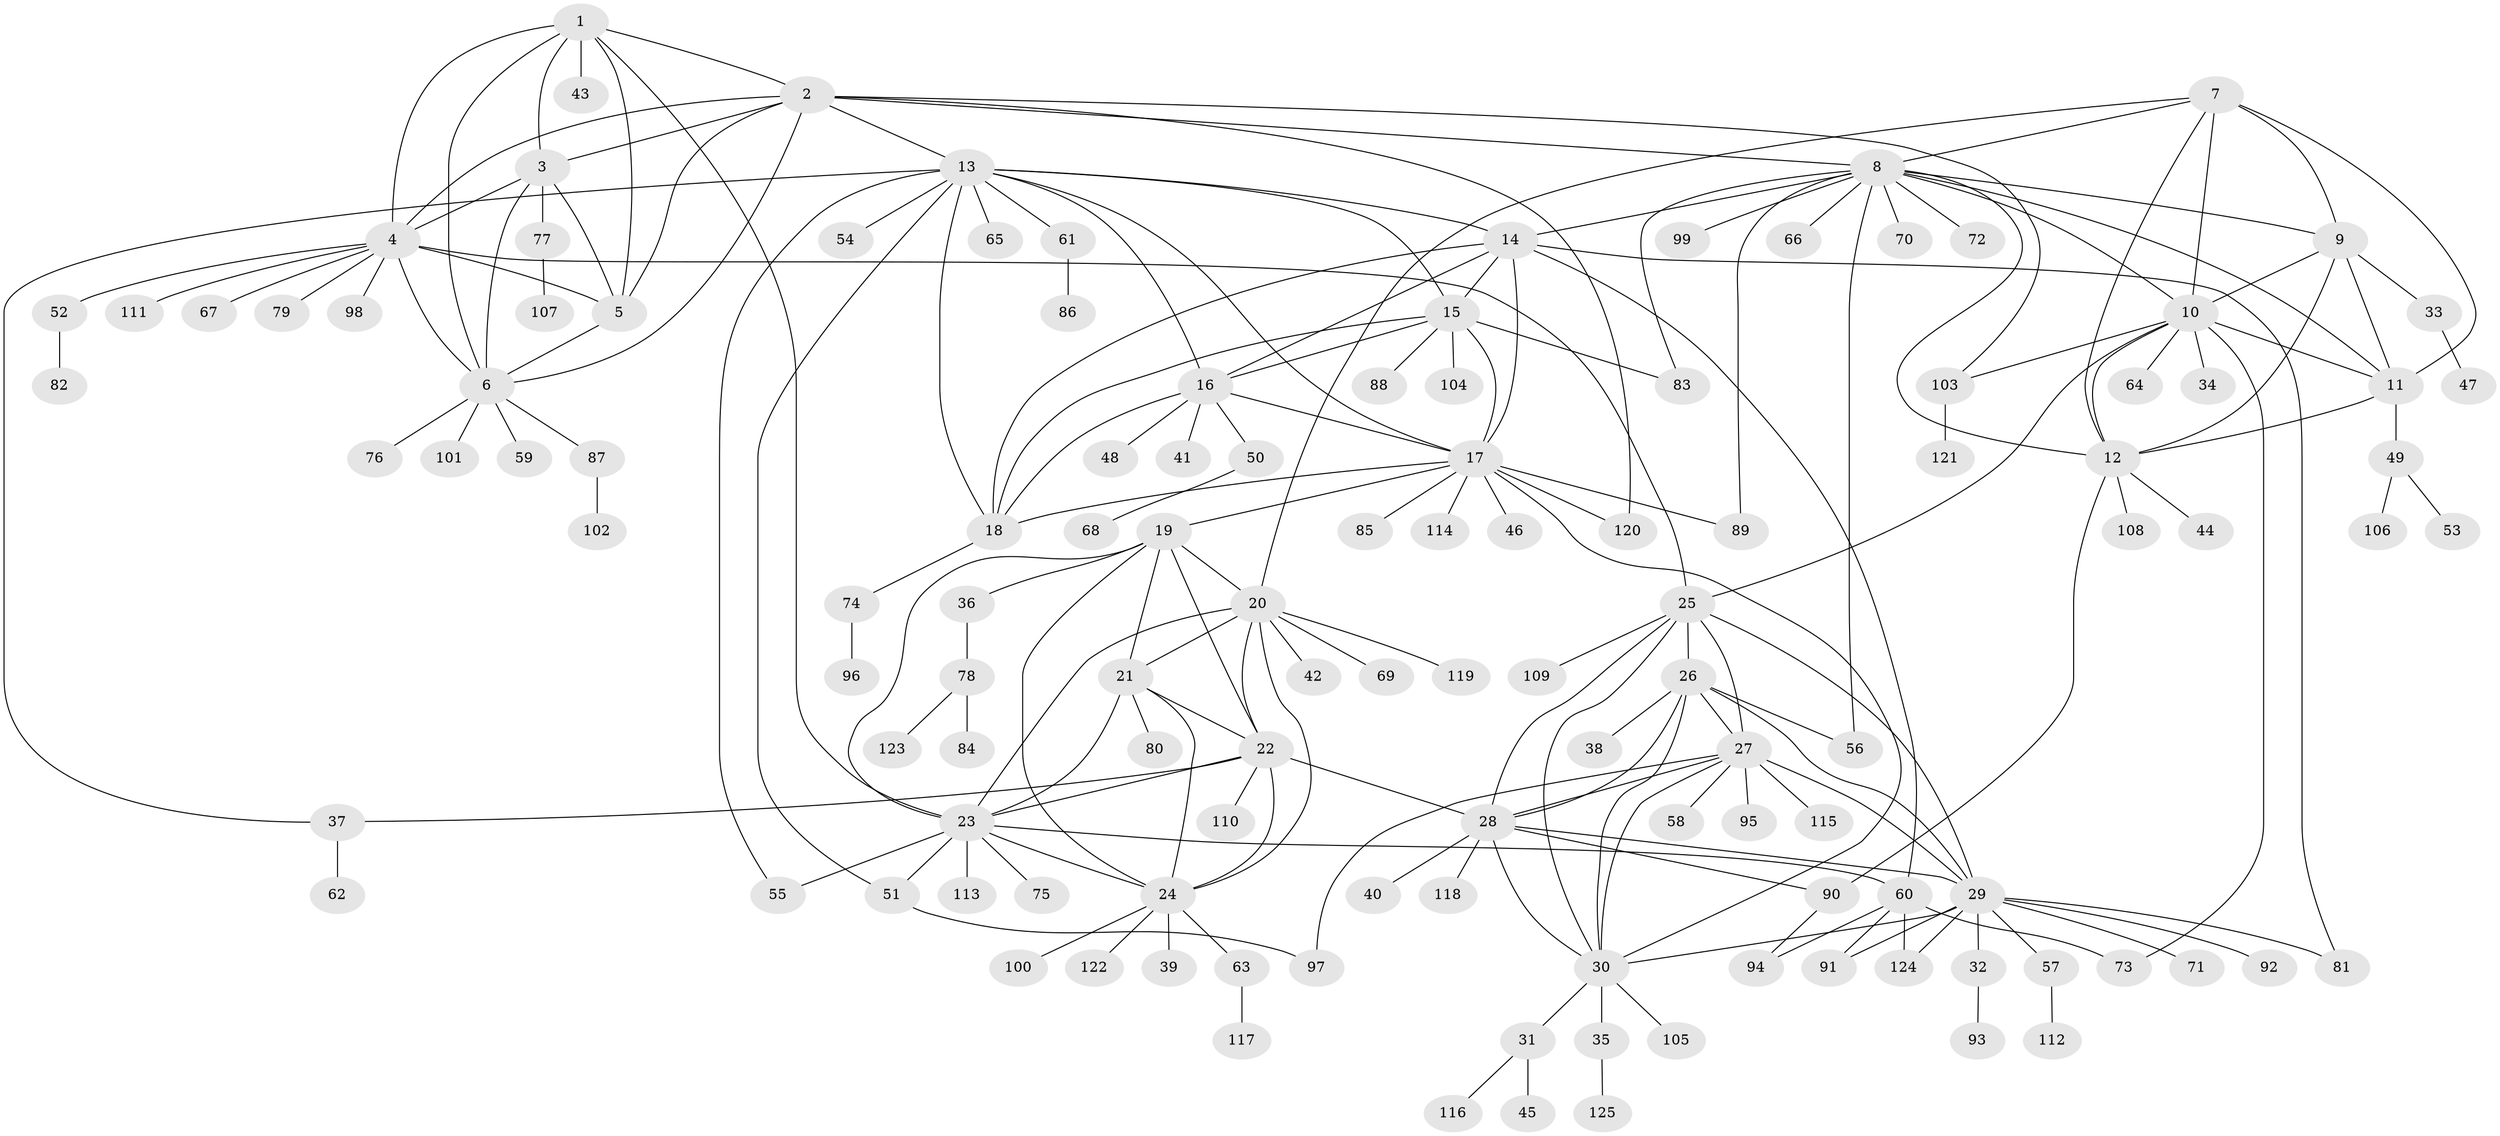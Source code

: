 // Generated by graph-tools (version 1.1) at 2025/02/03/09/25 03:02:36]
// undirected, 125 vertices, 196 edges
graph export_dot {
graph [start="1"]
  node [color=gray90,style=filled];
  1;
  2;
  3;
  4;
  5;
  6;
  7;
  8;
  9;
  10;
  11;
  12;
  13;
  14;
  15;
  16;
  17;
  18;
  19;
  20;
  21;
  22;
  23;
  24;
  25;
  26;
  27;
  28;
  29;
  30;
  31;
  32;
  33;
  34;
  35;
  36;
  37;
  38;
  39;
  40;
  41;
  42;
  43;
  44;
  45;
  46;
  47;
  48;
  49;
  50;
  51;
  52;
  53;
  54;
  55;
  56;
  57;
  58;
  59;
  60;
  61;
  62;
  63;
  64;
  65;
  66;
  67;
  68;
  69;
  70;
  71;
  72;
  73;
  74;
  75;
  76;
  77;
  78;
  79;
  80;
  81;
  82;
  83;
  84;
  85;
  86;
  87;
  88;
  89;
  90;
  91;
  92;
  93;
  94;
  95;
  96;
  97;
  98;
  99;
  100;
  101;
  102;
  103;
  104;
  105;
  106;
  107;
  108;
  109;
  110;
  111;
  112;
  113;
  114;
  115;
  116;
  117;
  118;
  119;
  120;
  121;
  122;
  123;
  124;
  125;
  1 -- 2;
  1 -- 3;
  1 -- 4;
  1 -- 5;
  1 -- 6;
  1 -- 23;
  1 -- 43;
  2 -- 3;
  2 -- 4;
  2 -- 5;
  2 -- 6;
  2 -- 8;
  2 -- 13;
  2 -- 103;
  2 -- 120;
  3 -- 4;
  3 -- 5;
  3 -- 6;
  3 -- 77;
  4 -- 5;
  4 -- 6;
  4 -- 25;
  4 -- 52;
  4 -- 67;
  4 -- 79;
  4 -- 98;
  4 -- 111;
  5 -- 6;
  6 -- 59;
  6 -- 76;
  6 -- 87;
  6 -- 101;
  7 -- 8;
  7 -- 9;
  7 -- 10;
  7 -- 11;
  7 -- 12;
  7 -- 20;
  8 -- 9;
  8 -- 10;
  8 -- 11;
  8 -- 12;
  8 -- 14;
  8 -- 56;
  8 -- 66;
  8 -- 70;
  8 -- 72;
  8 -- 83;
  8 -- 89;
  8 -- 99;
  9 -- 10;
  9 -- 11;
  9 -- 12;
  9 -- 33;
  10 -- 11;
  10 -- 12;
  10 -- 25;
  10 -- 34;
  10 -- 64;
  10 -- 73;
  10 -- 103;
  11 -- 12;
  11 -- 49;
  12 -- 44;
  12 -- 90;
  12 -- 108;
  13 -- 14;
  13 -- 15;
  13 -- 16;
  13 -- 17;
  13 -- 18;
  13 -- 37;
  13 -- 51;
  13 -- 54;
  13 -- 55;
  13 -- 61;
  13 -- 65;
  14 -- 15;
  14 -- 16;
  14 -- 17;
  14 -- 18;
  14 -- 60;
  14 -- 81;
  15 -- 16;
  15 -- 17;
  15 -- 18;
  15 -- 83;
  15 -- 88;
  15 -- 104;
  16 -- 17;
  16 -- 18;
  16 -- 41;
  16 -- 48;
  16 -- 50;
  17 -- 18;
  17 -- 19;
  17 -- 30;
  17 -- 46;
  17 -- 85;
  17 -- 89;
  17 -- 114;
  17 -- 120;
  18 -- 74;
  19 -- 20;
  19 -- 21;
  19 -- 22;
  19 -- 23;
  19 -- 24;
  19 -- 36;
  20 -- 21;
  20 -- 22;
  20 -- 23;
  20 -- 24;
  20 -- 42;
  20 -- 69;
  20 -- 119;
  21 -- 22;
  21 -- 23;
  21 -- 24;
  21 -- 80;
  22 -- 23;
  22 -- 24;
  22 -- 28;
  22 -- 37;
  22 -- 110;
  23 -- 24;
  23 -- 51;
  23 -- 55;
  23 -- 60;
  23 -- 75;
  23 -- 113;
  24 -- 39;
  24 -- 63;
  24 -- 100;
  24 -- 122;
  25 -- 26;
  25 -- 27;
  25 -- 28;
  25 -- 29;
  25 -- 30;
  25 -- 109;
  26 -- 27;
  26 -- 28;
  26 -- 29;
  26 -- 30;
  26 -- 38;
  26 -- 56;
  27 -- 28;
  27 -- 29;
  27 -- 30;
  27 -- 58;
  27 -- 95;
  27 -- 97;
  27 -- 115;
  28 -- 29;
  28 -- 30;
  28 -- 40;
  28 -- 90;
  28 -- 118;
  29 -- 30;
  29 -- 32;
  29 -- 57;
  29 -- 71;
  29 -- 81;
  29 -- 91;
  29 -- 92;
  29 -- 124;
  30 -- 31;
  30 -- 35;
  30 -- 105;
  31 -- 45;
  31 -- 116;
  32 -- 93;
  33 -- 47;
  35 -- 125;
  36 -- 78;
  37 -- 62;
  49 -- 53;
  49 -- 106;
  50 -- 68;
  51 -- 97;
  52 -- 82;
  57 -- 112;
  60 -- 73;
  60 -- 91;
  60 -- 94;
  60 -- 124;
  61 -- 86;
  63 -- 117;
  74 -- 96;
  77 -- 107;
  78 -- 84;
  78 -- 123;
  87 -- 102;
  90 -- 94;
  103 -- 121;
}
